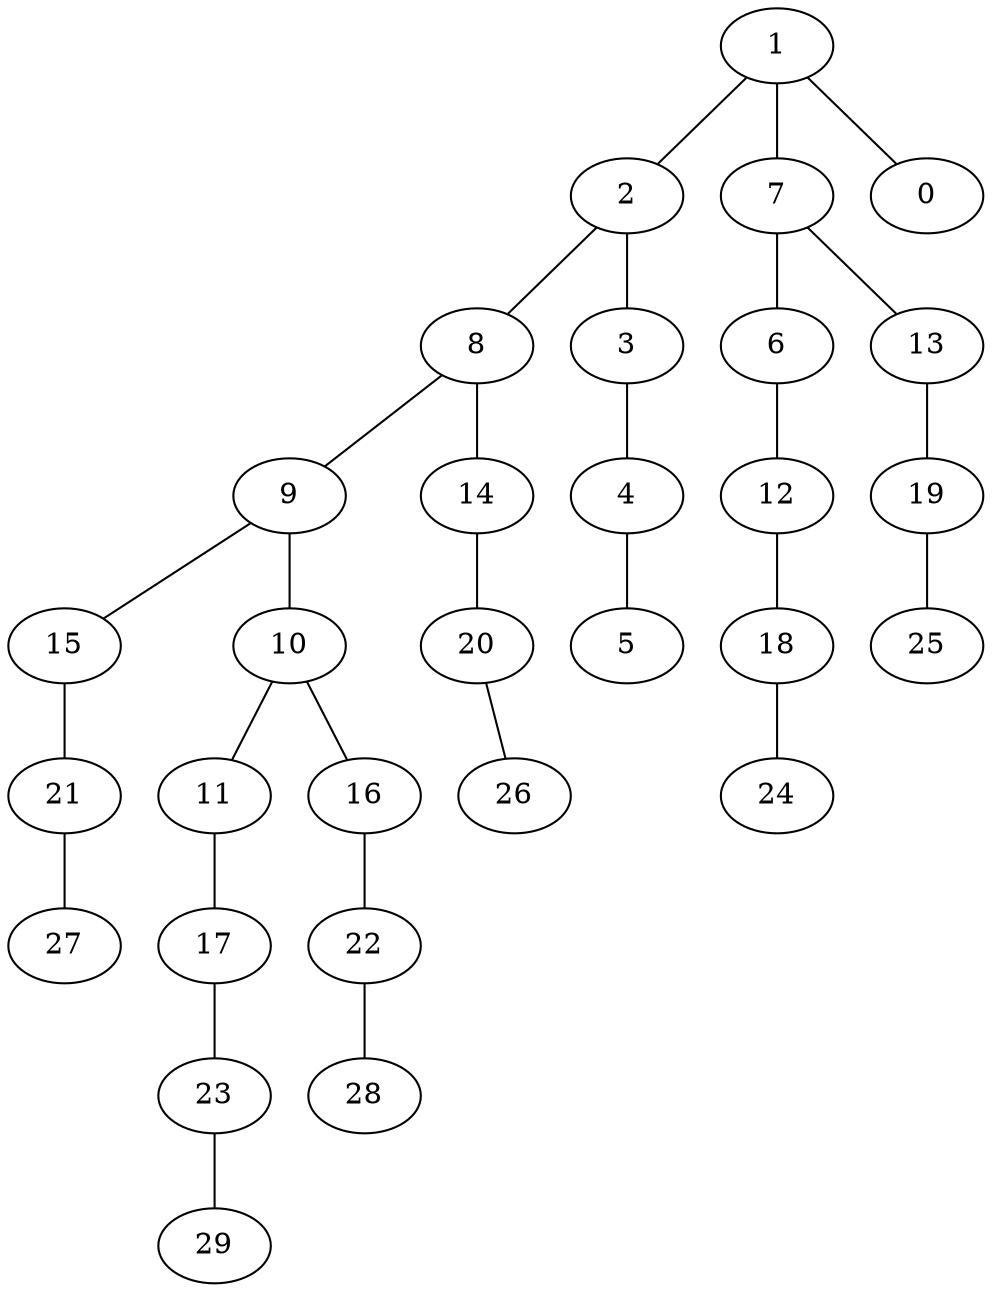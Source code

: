 graph{
   11 -- 17;
   2 -- 8;
   9 -- 15;
   16 -- 22;
   2 -- 3;
   14 -- 20;
   21 -- 27;
   7 -- 6;
   4 -- 5;
   17 -- 23;
   7 -- 13;
   12 -- 18;
   19 -- 25;
   8 -- 9;
   22 -- 28;
   10 -- 11;
   23 -- 29;
   8 -- 14;
   10 -- 16;
   3 -- 4;
   1 -- 2;
   6 -- 12;
   15 -- 21;
   20 -- 26;
   13 -- 19;
   1 -- 7;
   18 -- 24;
   9 -- 10;
   1 -- 0;
}
